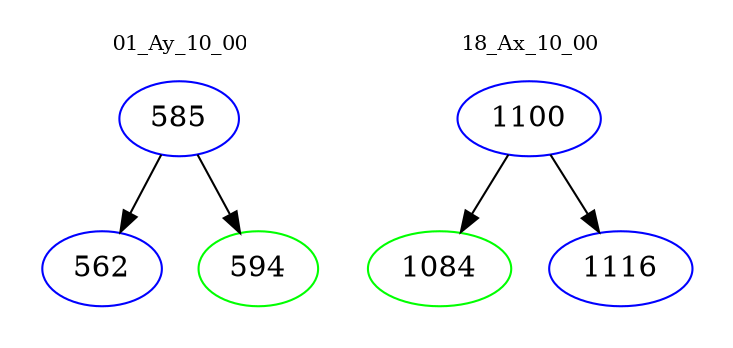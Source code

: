 digraph{
subgraph cluster_0 {
color = white
label = "01_Ay_10_00";
fontsize=10;
T0_585 [label="585", color="blue"]
T0_585 -> T0_562 [color="black"]
T0_562 [label="562", color="blue"]
T0_585 -> T0_594 [color="black"]
T0_594 [label="594", color="green"]
}
subgraph cluster_1 {
color = white
label = "18_Ax_10_00";
fontsize=10;
T1_1100 [label="1100", color="blue"]
T1_1100 -> T1_1084 [color="black"]
T1_1084 [label="1084", color="green"]
T1_1100 -> T1_1116 [color="black"]
T1_1116 [label="1116", color="blue"]
}
}
